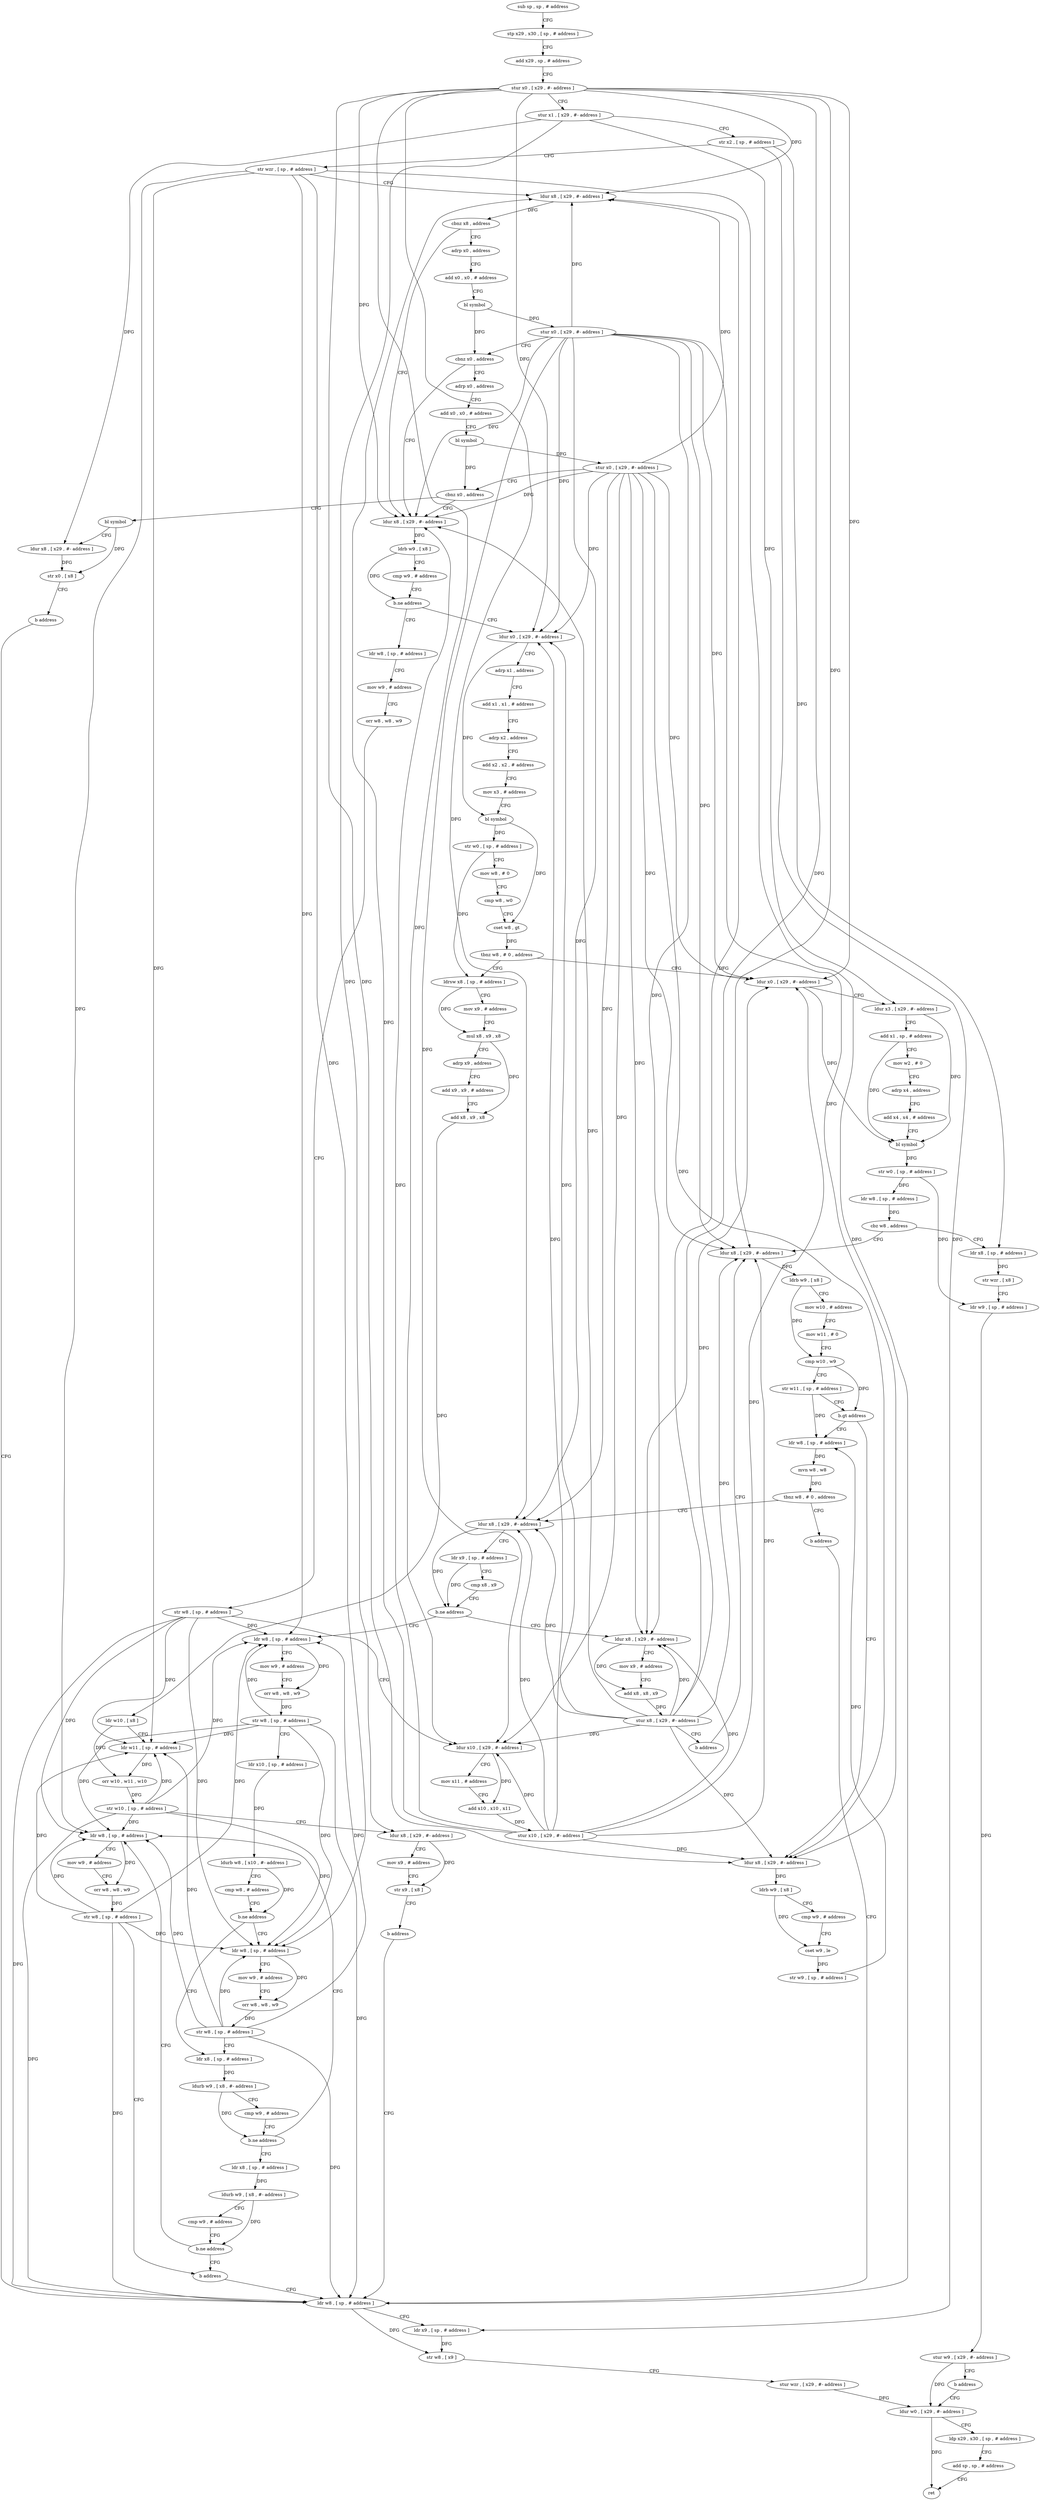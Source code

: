 digraph "func" {
"4385368" [label = "sub sp , sp , # address" ]
"4385372" [label = "stp x29 , x30 , [ sp , # address ]" ]
"4385376" [label = "add x29 , sp , # address" ]
"4385380" [label = "stur x0 , [ x29 , #- address ]" ]
"4385384" [label = "stur x1 , [ x29 , #- address ]" ]
"4385388" [label = "str x2 , [ sp , # address ]" ]
"4385392" [label = "str wzr , [ sp , # address ]" ]
"4385396" [label = "ldur x8 , [ x29 , #- address ]" ]
"4385400" [label = "cbnz x8 , address" ]
"4385460" [label = "ldur x8 , [ x29 , #- address ]" ]
"4385404" [label = "adrp x0 , address" ]
"4385464" [label = "ldrb w9 , [ x8 ]" ]
"4385468" [label = "cmp w9 , # address" ]
"4385472" [label = "b.ne address" ]
"4385508" [label = "ldur x0 , [ x29 , #- address ]" ]
"4385476" [label = "ldr w8 , [ sp , # address ]" ]
"4385408" [label = "add x0 , x0 , # address" ]
"4385412" [label = "bl symbol" ]
"4385416" [label = "stur x0 , [ x29 , #- address ]" ]
"4385420" [label = "cbnz x0 , address" ]
"4385424" [label = "adrp x0 , address" ]
"4385512" [label = "adrp x1 , address" ]
"4385516" [label = "add x1 , x1 , # address" ]
"4385520" [label = "adrp x2 , address" ]
"4385524" [label = "add x2 , x2 , # address" ]
"4385528" [label = "mov x3 , # address" ]
"4385532" [label = "bl symbol" ]
"4385536" [label = "str w0 , [ sp , # address ]" ]
"4385540" [label = "mov w8 , # 0" ]
"4385544" [label = "cmp w8 , w0" ]
"4385548" [label = "cset w8 , gt" ]
"4385552" [label = "tbnz w8 , # 0 , address" ]
"4385612" [label = "ldur x0 , [ x29 , #- address ]" ]
"4385556" [label = "ldrsw x8 , [ sp , # address ]" ]
"4385480" [label = "mov w9 , # address" ]
"4385484" [label = "orr w8 , w8 , w9" ]
"4385488" [label = "str w8 , [ sp , # address ]" ]
"4385492" [label = "ldur x10 , [ x29 , #- address ]" ]
"4385496" [label = "mov x11 , # address" ]
"4385500" [label = "add x10 , x10 , x11" ]
"4385504" [label = "stur x10 , [ x29 , #- address ]" ]
"4385428" [label = "add x0 , x0 , # address" ]
"4385432" [label = "bl symbol" ]
"4385436" [label = "stur x0 , [ x29 , #- address ]" ]
"4385440" [label = "cbnz x0 , address" ]
"4385444" [label = "bl symbol" ]
"4385616" [label = "ldur x3 , [ x29 , #- address ]" ]
"4385620" [label = "add x1 , sp , # address" ]
"4385624" [label = "mov w2 , # 0" ]
"4385628" [label = "adrp x4 , address" ]
"4385632" [label = "add x4 , x4 , # address" ]
"4385636" [label = "bl symbol" ]
"4385640" [label = "str w0 , [ sp , # address ]" ]
"4385644" [label = "ldr w8 , [ sp , # address ]" ]
"4385648" [label = "cbz w8 , address" ]
"4385672" [label = "ldur x8 , [ x29 , #- address ]" ]
"4385652" [label = "ldr x8 , [ sp , # address ]" ]
"4385560" [label = "mov x9 , # address" ]
"4385564" [label = "mul x8 , x9 , x8" ]
"4385568" [label = "adrp x9 , address" ]
"4385572" [label = "add x9 , x9 , # address" ]
"4385576" [label = "add x8 , x9 , x8" ]
"4385580" [label = "ldr w10 , [ x8 ]" ]
"4385584" [label = "ldr w11 , [ sp , # address ]" ]
"4385588" [label = "orr w10 , w11 , w10" ]
"4385592" [label = "str w10 , [ sp , # address ]" ]
"4385596" [label = "ldur x8 , [ x29 , #- address ]" ]
"4385600" [label = "mov x9 , # address" ]
"4385604" [label = "str x9 , [ x8 ]" ]
"4385608" [label = "b address" ]
"4385872" [label = "ldr w8 , [ sp , # address ]" ]
"4385448" [label = "ldur x8 , [ x29 , #- address ]" ]
"4385452" [label = "str x0 , [ x8 ]" ]
"4385456" [label = "b address" ]
"4385676" [label = "ldrb w9 , [ x8 ]" ]
"4385680" [label = "mov w10 , # address" ]
"4385684" [label = "mov w11 , # 0" ]
"4385688" [label = "cmp w10 , w9" ]
"4385692" [label = "str w11 , [ sp , # address ]" ]
"4385696" [label = "b.gt address" ]
"4385720" [label = "ldr w8 , [ sp , # address ]" ]
"4385700" [label = "ldur x8 , [ x29 , #- address ]" ]
"4385656" [label = "str wzr , [ x8 ]" ]
"4385660" [label = "ldr w9 , [ sp , # address ]" ]
"4385664" [label = "stur w9 , [ x29 , #- address ]" ]
"4385668" [label = "b address" ]
"4385888" [label = "ldur w0 , [ x29 , #- address ]" ]
"4385876" [label = "ldr x9 , [ sp , # address ]" ]
"4385880" [label = "str w8 , [ x9 ]" ]
"4385884" [label = "stur wzr , [ x29 , #- address ]" ]
"4385724" [label = "mvn w8 , w8" ]
"4385728" [label = "tbnz w8 , # 0 , address" ]
"4385736" [label = "ldur x8 , [ x29 , #- address ]" ]
"4385732" [label = "b address" ]
"4385704" [label = "ldrb w9 , [ x8 ]" ]
"4385708" [label = "cmp w9 , # address" ]
"4385712" [label = "cset w9 , le" ]
"4385716" [label = "str w9 , [ sp , # address ]" ]
"4385892" [label = "ldp x29 , x30 , [ sp , # address ]" ]
"4385896" [label = "add sp , sp , # address" ]
"4385900" [label = "ret" ]
"4385740" [label = "ldr x9 , [ sp , # address ]" ]
"4385744" [label = "cmp x8 , x9" ]
"4385748" [label = "b.ne address" ]
"4385852" [label = "ldur x8 , [ x29 , #- address ]" ]
"4385752" [label = "ldr w8 , [ sp , # address ]" ]
"4385856" [label = "mov x9 , # address" ]
"4385860" [label = "add x8 , x8 , x9" ]
"4385864" [label = "stur x8 , [ x29 , #- address ]" ]
"4385868" [label = "b address" ]
"4385756" [label = "mov w9 , # address" ]
"4385760" [label = "orr w8 , w8 , w9" ]
"4385764" [label = "str w8 , [ sp , # address ]" ]
"4385768" [label = "ldr x10 , [ sp , # address ]" ]
"4385772" [label = "ldurb w8 , [ x10 , #- address ]" ]
"4385776" [label = "cmp w8 , # address" ]
"4385780" [label = "b.ne address" ]
"4385800" [label = "ldr x8 , [ sp , # address ]" ]
"4385784" [label = "ldr w8 , [ sp , # address ]" ]
"4385804" [label = "ldurb w9 , [ x8 , #- address ]" ]
"4385808" [label = "cmp w9 , # address" ]
"4385812" [label = "b.ne address" ]
"4385832" [label = "ldr w8 , [ sp , # address ]" ]
"4385816" [label = "ldr x8 , [ sp , # address ]" ]
"4385788" [label = "mov w9 , # address" ]
"4385792" [label = "orr w8 , w8 , w9" ]
"4385796" [label = "str w8 , [ sp , # address ]" ]
"4385836" [label = "mov w9 , # address" ]
"4385840" [label = "orr w8 , w8 , w9" ]
"4385844" [label = "str w8 , [ sp , # address ]" ]
"4385848" [label = "b address" ]
"4385820" [label = "ldurb w9 , [ x8 , #- address ]" ]
"4385824" [label = "cmp w9 , # address" ]
"4385828" [label = "b.ne address" ]
"4385368" -> "4385372" [ label = "CFG" ]
"4385372" -> "4385376" [ label = "CFG" ]
"4385376" -> "4385380" [ label = "CFG" ]
"4385380" -> "4385384" [ label = "CFG" ]
"4385380" -> "4385396" [ label = "DFG" ]
"4385380" -> "4385460" [ label = "DFG" ]
"4385380" -> "4385508" [ label = "DFG" ]
"4385380" -> "4385492" [ label = "DFG" ]
"4385380" -> "4385612" [ label = "DFG" ]
"4385380" -> "4385672" [ label = "DFG" ]
"4385380" -> "4385700" [ label = "DFG" ]
"4385380" -> "4385736" [ label = "DFG" ]
"4385380" -> "4385852" [ label = "DFG" ]
"4385384" -> "4385388" [ label = "CFG" ]
"4385384" -> "4385448" [ label = "DFG" ]
"4385384" -> "4385616" [ label = "DFG" ]
"4385384" -> "4385596" [ label = "DFG" ]
"4385388" -> "4385392" [ label = "CFG" ]
"4385388" -> "4385876" [ label = "DFG" ]
"4385388" -> "4385652" [ label = "DFG" ]
"4385392" -> "4385396" [ label = "CFG" ]
"4385392" -> "4385872" [ label = "DFG" ]
"4385392" -> "4385584" [ label = "DFG" ]
"4385392" -> "4385752" [ label = "DFG" ]
"4385392" -> "4385784" [ label = "DFG" ]
"4385392" -> "4385832" [ label = "DFG" ]
"4385396" -> "4385400" [ label = "DFG" ]
"4385400" -> "4385460" [ label = "CFG" ]
"4385400" -> "4385404" [ label = "CFG" ]
"4385460" -> "4385464" [ label = "DFG" ]
"4385404" -> "4385408" [ label = "CFG" ]
"4385464" -> "4385468" [ label = "CFG" ]
"4385464" -> "4385472" [ label = "DFG" ]
"4385468" -> "4385472" [ label = "CFG" ]
"4385472" -> "4385508" [ label = "CFG" ]
"4385472" -> "4385476" [ label = "CFG" ]
"4385508" -> "4385512" [ label = "CFG" ]
"4385508" -> "4385532" [ label = "DFG" ]
"4385476" -> "4385480" [ label = "CFG" ]
"4385408" -> "4385412" [ label = "CFG" ]
"4385412" -> "4385416" [ label = "DFG" ]
"4385412" -> "4385420" [ label = "DFG" ]
"4385416" -> "4385420" [ label = "CFG" ]
"4385416" -> "4385396" [ label = "DFG" ]
"4385416" -> "4385460" [ label = "DFG" ]
"4385416" -> "4385508" [ label = "DFG" ]
"4385416" -> "4385492" [ label = "DFG" ]
"4385416" -> "4385612" [ label = "DFG" ]
"4385416" -> "4385672" [ label = "DFG" ]
"4385416" -> "4385700" [ label = "DFG" ]
"4385416" -> "4385736" [ label = "DFG" ]
"4385416" -> "4385852" [ label = "DFG" ]
"4385420" -> "4385460" [ label = "CFG" ]
"4385420" -> "4385424" [ label = "CFG" ]
"4385424" -> "4385428" [ label = "CFG" ]
"4385512" -> "4385516" [ label = "CFG" ]
"4385516" -> "4385520" [ label = "CFG" ]
"4385520" -> "4385524" [ label = "CFG" ]
"4385524" -> "4385528" [ label = "CFG" ]
"4385528" -> "4385532" [ label = "CFG" ]
"4385532" -> "4385536" [ label = "DFG" ]
"4385532" -> "4385548" [ label = "DFG" ]
"4385536" -> "4385540" [ label = "CFG" ]
"4385536" -> "4385556" [ label = "DFG" ]
"4385540" -> "4385544" [ label = "CFG" ]
"4385544" -> "4385548" [ label = "CFG" ]
"4385548" -> "4385552" [ label = "DFG" ]
"4385552" -> "4385612" [ label = "CFG" ]
"4385552" -> "4385556" [ label = "CFG" ]
"4385612" -> "4385616" [ label = "CFG" ]
"4385612" -> "4385636" [ label = "DFG" ]
"4385556" -> "4385560" [ label = "CFG" ]
"4385556" -> "4385564" [ label = "DFG" ]
"4385480" -> "4385484" [ label = "CFG" ]
"4385484" -> "4385488" [ label = "CFG" ]
"4385488" -> "4385492" [ label = "CFG" ]
"4385488" -> "4385872" [ label = "DFG" ]
"4385488" -> "4385584" [ label = "DFG" ]
"4385488" -> "4385752" [ label = "DFG" ]
"4385488" -> "4385784" [ label = "DFG" ]
"4385488" -> "4385832" [ label = "DFG" ]
"4385492" -> "4385496" [ label = "CFG" ]
"4385492" -> "4385500" [ label = "DFG" ]
"4385496" -> "4385500" [ label = "CFG" ]
"4385500" -> "4385504" [ label = "DFG" ]
"4385504" -> "4385508" [ label = "DFG" ]
"4385504" -> "4385396" [ label = "DFG" ]
"4385504" -> "4385460" [ label = "DFG" ]
"4385504" -> "4385492" [ label = "DFG" ]
"4385504" -> "4385612" [ label = "DFG" ]
"4385504" -> "4385672" [ label = "DFG" ]
"4385504" -> "4385700" [ label = "DFG" ]
"4385504" -> "4385736" [ label = "DFG" ]
"4385504" -> "4385852" [ label = "DFG" ]
"4385428" -> "4385432" [ label = "CFG" ]
"4385432" -> "4385436" [ label = "DFG" ]
"4385432" -> "4385440" [ label = "DFG" ]
"4385436" -> "4385440" [ label = "CFG" ]
"4385436" -> "4385396" [ label = "DFG" ]
"4385436" -> "4385460" [ label = "DFG" ]
"4385436" -> "4385508" [ label = "DFG" ]
"4385436" -> "4385492" [ label = "DFG" ]
"4385436" -> "4385612" [ label = "DFG" ]
"4385436" -> "4385672" [ label = "DFG" ]
"4385436" -> "4385700" [ label = "DFG" ]
"4385436" -> "4385736" [ label = "DFG" ]
"4385436" -> "4385852" [ label = "DFG" ]
"4385440" -> "4385460" [ label = "CFG" ]
"4385440" -> "4385444" [ label = "CFG" ]
"4385444" -> "4385448" [ label = "CFG" ]
"4385444" -> "4385452" [ label = "DFG" ]
"4385616" -> "4385620" [ label = "CFG" ]
"4385616" -> "4385636" [ label = "DFG" ]
"4385620" -> "4385624" [ label = "CFG" ]
"4385620" -> "4385636" [ label = "DFG" ]
"4385624" -> "4385628" [ label = "CFG" ]
"4385628" -> "4385632" [ label = "CFG" ]
"4385632" -> "4385636" [ label = "CFG" ]
"4385636" -> "4385640" [ label = "DFG" ]
"4385640" -> "4385644" [ label = "DFG" ]
"4385640" -> "4385660" [ label = "DFG" ]
"4385644" -> "4385648" [ label = "DFG" ]
"4385648" -> "4385672" [ label = "CFG" ]
"4385648" -> "4385652" [ label = "CFG" ]
"4385672" -> "4385676" [ label = "DFG" ]
"4385652" -> "4385656" [ label = "DFG" ]
"4385560" -> "4385564" [ label = "CFG" ]
"4385564" -> "4385568" [ label = "CFG" ]
"4385564" -> "4385576" [ label = "DFG" ]
"4385568" -> "4385572" [ label = "CFG" ]
"4385572" -> "4385576" [ label = "CFG" ]
"4385576" -> "4385580" [ label = "DFG" ]
"4385580" -> "4385584" [ label = "CFG" ]
"4385580" -> "4385588" [ label = "DFG" ]
"4385584" -> "4385588" [ label = "DFG" ]
"4385588" -> "4385592" [ label = "DFG" ]
"4385592" -> "4385596" [ label = "CFG" ]
"4385592" -> "4385872" [ label = "DFG" ]
"4385592" -> "4385584" [ label = "DFG" ]
"4385592" -> "4385752" [ label = "DFG" ]
"4385592" -> "4385784" [ label = "DFG" ]
"4385592" -> "4385832" [ label = "DFG" ]
"4385596" -> "4385600" [ label = "CFG" ]
"4385596" -> "4385604" [ label = "DFG" ]
"4385600" -> "4385604" [ label = "CFG" ]
"4385604" -> "4385608" [ label = "CFG" ]
"4385608" -> "4385872" [ label = "CFG" ]
"4385872" -> "4385876" [ label = "CFG" ]
"4385872" -> "4385880" [ label = "DFG" ]
"4385448" -> "4385452" [ label = "DFG" ]
"4385452" -> "4385456" [ label = "CFG" ]
"4385456" -> "4385872" [ label = "CFG" ]
"4385676" -> "4385680" [ label = "CFG" ]
"4385676" -> "4385688" [ label = "DFG" ]
"4385680" -> "4385684" [ label = "CFG" ]
"4385684" -> "4385688" [ label = "CFG" ]
"4385688" -> "4385692" [ label = "CFG" ]
"4385688" -> "4385696" [ label = "DFG" ]
"4385692" -> "4385696" [ label = "CFG" ]
"4385692" -> "4385720" [ label = "DFG" ]
"4385696" -> "4385720" [ label = "CFG" ]
"4385696" -> "4385700" [ label = "CFG" ]
"4385720" -> "4385724" [ label = "DFG" ]
"4385700" -> "4385704" [ label = "DFG" ]
"4385656" -> "4385660" [ label = "CFG" ]
"4385660" -> "4385664" [ label = "DFG" ]
"4385664" -> "4385668" [ label = "CFG" ]
"4385664" -> "4385888" [ label = "DFG" ]
"4385668" -> "4385888" [ label = "CFG" ]
"4385888" -> "4385892" [ label = "CFG" ]
"4385888" -> "4385900" [ label = "DFG" ]
"4385876" -> "4385880" [ label = "DFG" ]
"4385880" -> "4385884" [ label = "CFG" ]
"4385884" -> "4385888" [ label = "DFG" ]
"4385724" -> "4385728" [ label = "DFG" ]
"4385728" -> "4385736" [ label = "CFG" ]
"4385728" -> "4385732" [ label = "CFG" ]
"4385736" -> "4385740" [ label = "CFG" ]
"4385736" -> "4385748" [ label = "DFG" ]
"4385732" -> "4385872" [ label = "CFG" ]
"4385704" -> "4385708" [ label = "CFG" ]
"4385704" -> "4385712" [ label = "DFG" ]
"4385708" -> "4385712" [ label = "CFG" ]
"4385712" -> "4385716" [ label = "DFG" ]
"4385716" -> "4385720" [ label = "DFG" ]
"4385892" -> "4385896" [ label = "CFG" ]
"4385896" -> "4385900" [ label = "CFG" ]
"4385740" -> "4385744" [ label = "CFG" ]
"4385740" -> "4385748" [ label = "DFG" ]
"4385744" -> "4385748" [ label = "CFG" ]
"4385748" -> "4385852" [ label = "CFG" ]
"4385748" -> "4385752" [ label = "CFG" ]
"4385852" -> "4385856" [ label = "CFG" ]
"4385852" -> "4385860" [ label = "DFG" ]
"4385752" -> "4385756" [ label = "CFG" ]
"4385752" -> "4385760" [ label = "DFG" ]
"4385856" -> "4385860" [ label = "CFG" ]
"4385860" -> "4385864" [ label = "DFG" ]
"4385864" -> "4385868" [ label = "CFG" ]
"4385864" -> "4385396" [ label = "DFG" ]
"4385864" -> "4385460" [ label = "DFG" ]
"4385864" -> "4385508" [ label = "DFG" ]
"4385864" -> "4385492" [ label = "DFG" ]
"4385864" -> "4385612" [ label = "DFG" ]
"4385864" -> "4385672" [ label = "DFG" ]
"4385864" -> "4385700" [ label = "DFG" ]
"4385864" -> "4385736" [ label = "DFG" ]
"4385864" -> "4385852" [ label = "DFG" ]
"4385868" -> "4385672" [ label = "CFG" ]
"4385756" -> "4385760" [ label = "CFG" ]
"4385760" -> "4385764" [ label = "DFG" ]
"4385764" -> "4385768" [ label = "CFG" ]
"4385764" -> "4385872" [ label = "DFG" ]
"4385764" -> "4385584" [ label = "DFG" ]
"4385764" -> "4385752" [ label = "DFG" ]
"4385764" -> "4385784" [ label = "DFG" ]
"4385764" -> "4385832" [ label = "DFG" ]
"4385768" -> "4385772" [ label = "DFG" ]
"4385772" -> "4385776" [ label = "CFG" ]
"4385772" -> "4385780" [ label = "DFG" ]
"4385776" -> "4385780" [ label = "CFG" ]
"4385780" -> "4385800" [ label = "CFG" ]
"4385780" -> "4385784" [ label = "CFG" ]
"4385800" -> "4385804" [ label = "DFG" ]
"4385784" -> "4385788" [ label = "CFG" ]
"4385784" -> "4385792" [ label = "DFG" ]
"4385804" -> "4385808" [ label = "CFG" ]
"4385804" -> "4385812" [ label = "DFG" ]
"4385808" -> "4385812" [ label = "CFG" ]
"4385812" -> "4385832" [ label = "CFG" ]
"4385812" -> "4385816" [ label = "CFG" ]
"4385832" -> "4385836" [ label = "CFG" ]
"4385832" -> "4385840" [ label = "DFG" ]
"4385816" -> "4385820" [ label = "DFG" ]
"4385788" -> "4385792" [ label = "CFG" ]
"4385792" -> "4385796" [ label = "DFG" ]
"4385796" -> "4385800" [ label = "CFG" ]
"4385796" -> "4385872" [ label = "DFG" ]
"4385796" -> "4385584" [ label = "DFG" ]
"4385796" -> "4385752" [ label = "DFG" ]
"4385796" -> "4385784" [ label = "DFG" ]
"4385796" -> "4385832" [ label = "DFG" ]
"4385836" -> "4385840" [ label = "CFG" ]
"4385840" -> "4385844" [ label = "DFG" ]
"4385844" -> "4385848" [ label = "CFG" ]
"4385844" -> "4385872" [ label = "DFG" ]
"4385844" -> "4385584" [ label = "DFG" ]
"4385844" -> "4385752" [ label = "DFG" ]
"4385844" -> "4385784" [ label = "DFG" ]
"4385844" -> "4385832" [ label = "DFG" ]
"4385848" -> "4385872" [ label = "CFG" ]
"4385820" -> "4385824" [ label = "CFG" ]
"4385820" -> "4385828" [ label = "DFG" ]
"4385824" -> "4385828" [ label = "CFG" ]
"4385828" -> "4385848" [ label = "CFG" ]
"4385828" -> "4385832" [ label = "CFG" ]
}
